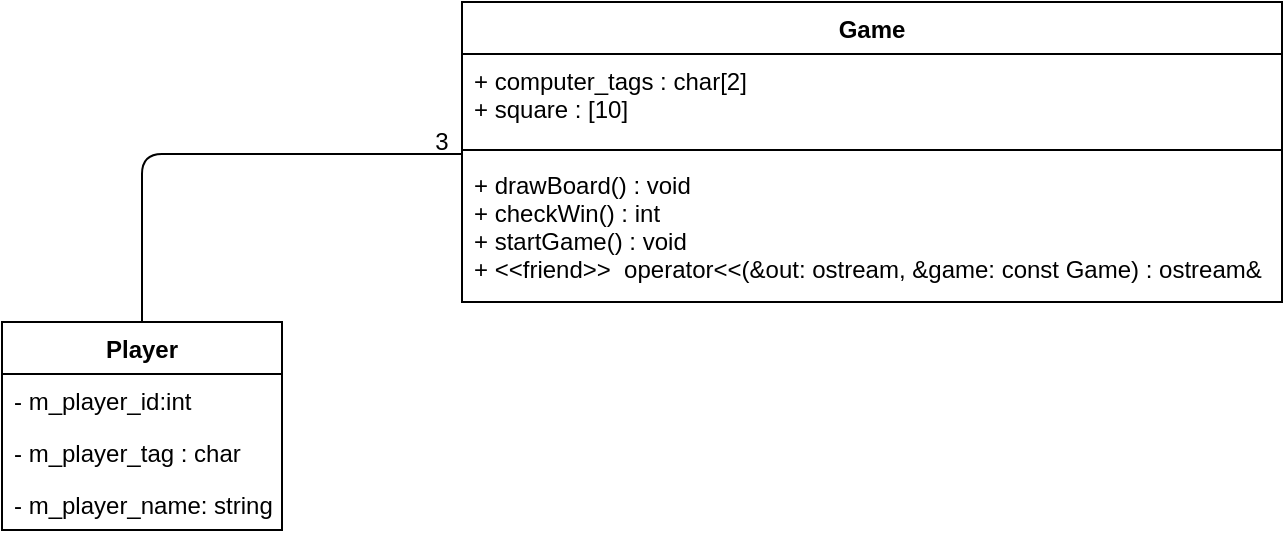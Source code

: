 <mxfile version="13.3.1" type="device"><diagram id="ZAiF5KRkYScYapKz7maR" name="Page-1"><mxGraphModel dx="1188" dy="688" grid="1" gridSize="10" guides="1" tooltips="1" connect="1" arrows="1" fold="1" page="1" pageScale="1" pageWidth="850" pageHeight="1100" math="0" shadow="0"><root><mxCell id="0"/><mxCell id="1" parent="0"/><mxCell id="SyuKqYHKqyE4ODBWOyym-9" value="Game" style="swimlane;fontStyle=1;align=center;verticalAlign=top;childLayout=stackLayout;horizontal=1;startSize=26;horizontalStack=0;resizeParent=1;resizeParentMax=0;resizeLast=0;collapsible=1;marginBottom=0;" vertex="1" parent="1"><mxGeometry x="360" y="120" width="410" height="150" as="geometry"/></mxCell><mxCell id="SyuKqYHKqyE4ODBWOyym-10" value="+ computer_tags : char[2]&#10;+ square : [10]" style="text;strokeColor=none;fillColor=none;align=left;verticalAlign=top;spacingLeft=4;spacingRight=4;overflow=hidden;rotatable=0;points=[[0,0.5],[1,0.5]];portConstraint=eastwest;" vertex="1" parent="SyuKqYHKqyE4ODBWOyym-9"><mxGeometry y="26" width="410" height="44" as="geometry"/></mxCell><mxCell id="SyuKqYHKqyE4ODBWOyym-11" value="" style="line;strokeWidth=1;fillColor=none;align=left;verticalAlign=middle;spacingTop=-1;spacingLeft=3;spacingRight=3;rotatable=0;labelPosition=right;points=[];portConstraint=eastwest;" vertex="1" parent="SyuKqYHKqyE4ODBWOyym-9"><mxGeometry y="70" width="410" height="8" as="geometry"/></mxCell><mxCell id="SyuKqYHKqyE4ODBWOyym-12" value="+ drawBoard() : void&#10;+ checkWin() : int&#10;+ startGame() : void&#10;+ &lt;&lt;friend&gt;&gt;  operator&lt;&lt;(&amp;out: ostream, &amp;game: const Game) : ostream&amp;" style="text;strokeColor=none;fillColor=none;align=left;verticalAlign=top;spacingLeft=4;spacingRight=4;overflow=hidden;rotatable=0;points=[[0,0.5],[1,0.5]];portConstraint=eastwest;" vertex="1" parent="SyuKqYHKqyE4ODBWOyym-9"><mxGeometry y="78" width="410" height="72" as="geometry"/></mxCell><mxCell id="SyuKqYHKqyE4ODBWOyym-5" value="Player" style="swimlane;fontStyle=1;childLayout=stackLayout;horizontal=1;startSize=26;fillColor=none;horizontalStack=0;resizeParent=1;resizeParentMax=0;resizeLast=0;collapsible=1;marginBottom=0;" vertex="1" parent="1"><mxGeometry x="130" y="280" width="140" height="104" as="geometry"/></mxCell><mxCell id="SyuKqYHKqyE4ODBWOyym-6" value="- m_player_id:int" style="text;strokeColor=none;fillColor=none;align=left;verticalAlign=top;spacingLeft=4;spacingRight=4;overflow=hidden;rotatable=0;points=[[0,0.5],[1,0.5]];portConstraint=eastwest;" vertex="1" parent="SyuKqYHKqyE4ODBWOyym-5"><mxGeometry y="26" width="140" height="26" as="geometry"/></mxCell><mxCell id="SyuKqYHKqyE4ODBWOyym-7" value="- m_player_tag : char" style="text;strokeColor=none;fillColor=none;align=left;verticalAlign=top;spacingLeft=4;spacingRight=4;overflow=hidden;rotatable=0;points=[[0,0.5],[1,0.5]];portConstraint=eastwest;" vertex="1" parent="SyuKqYHKqyE4ODBWOyym-5"><mxGeometry y="52" width="140" height="26" as="geometry"/></mxCell><mxCell id="SyuKqYHKqyE4ODBWOyym-8" value="- m_player_name: string" style="text;strokeColor=none;fillColor=none;align=left;verticalAlign=top;spacingLeft=4;spacingRight=4;overflow=hidden;rotatable=0;points=[[0,0.5],[1,0.5]];portConstraint=eastwest;" vertex="1" parent="SyuKqYHKqyE4ODBWOyym-5"><mxGeometry y="78" width="140" height="26" as="geometry"/></mxCell><mxCell id="SyuKqYHKqyE4ODBWOyym-13" value="" style="endArrow=none;html=1;exitX=0.5;exitY=0;exitDx=0;exitDy=0;" edge="1" parent="1" source="SyuKqYHKqyE4ODBWOyym-5"><mxGeometry width="50" height="50" relative="1" as="geometry"><mxPoint x="170" y="260" as="sourcePoint"/><mxPoint x="360" y="196" as="targetPoint"/><Array as="points"><mxPoint x="200" y="196"/></Array></mxGeometry></mxCell><mxCell id="SyuKqYHKqyE4ODBWOyym-14" value="3" style="text;html=1;strokeColor=none;fillColor=none;align=center;verticalAlign=middle;whiteSpace=wrap;rounded=0;" vertex="1" parent="1"><mxGeometry x="330" y="180" width="40" height="20" as="geometry"/></mxCell></root></mxGraphModel></diagram></mxfile>